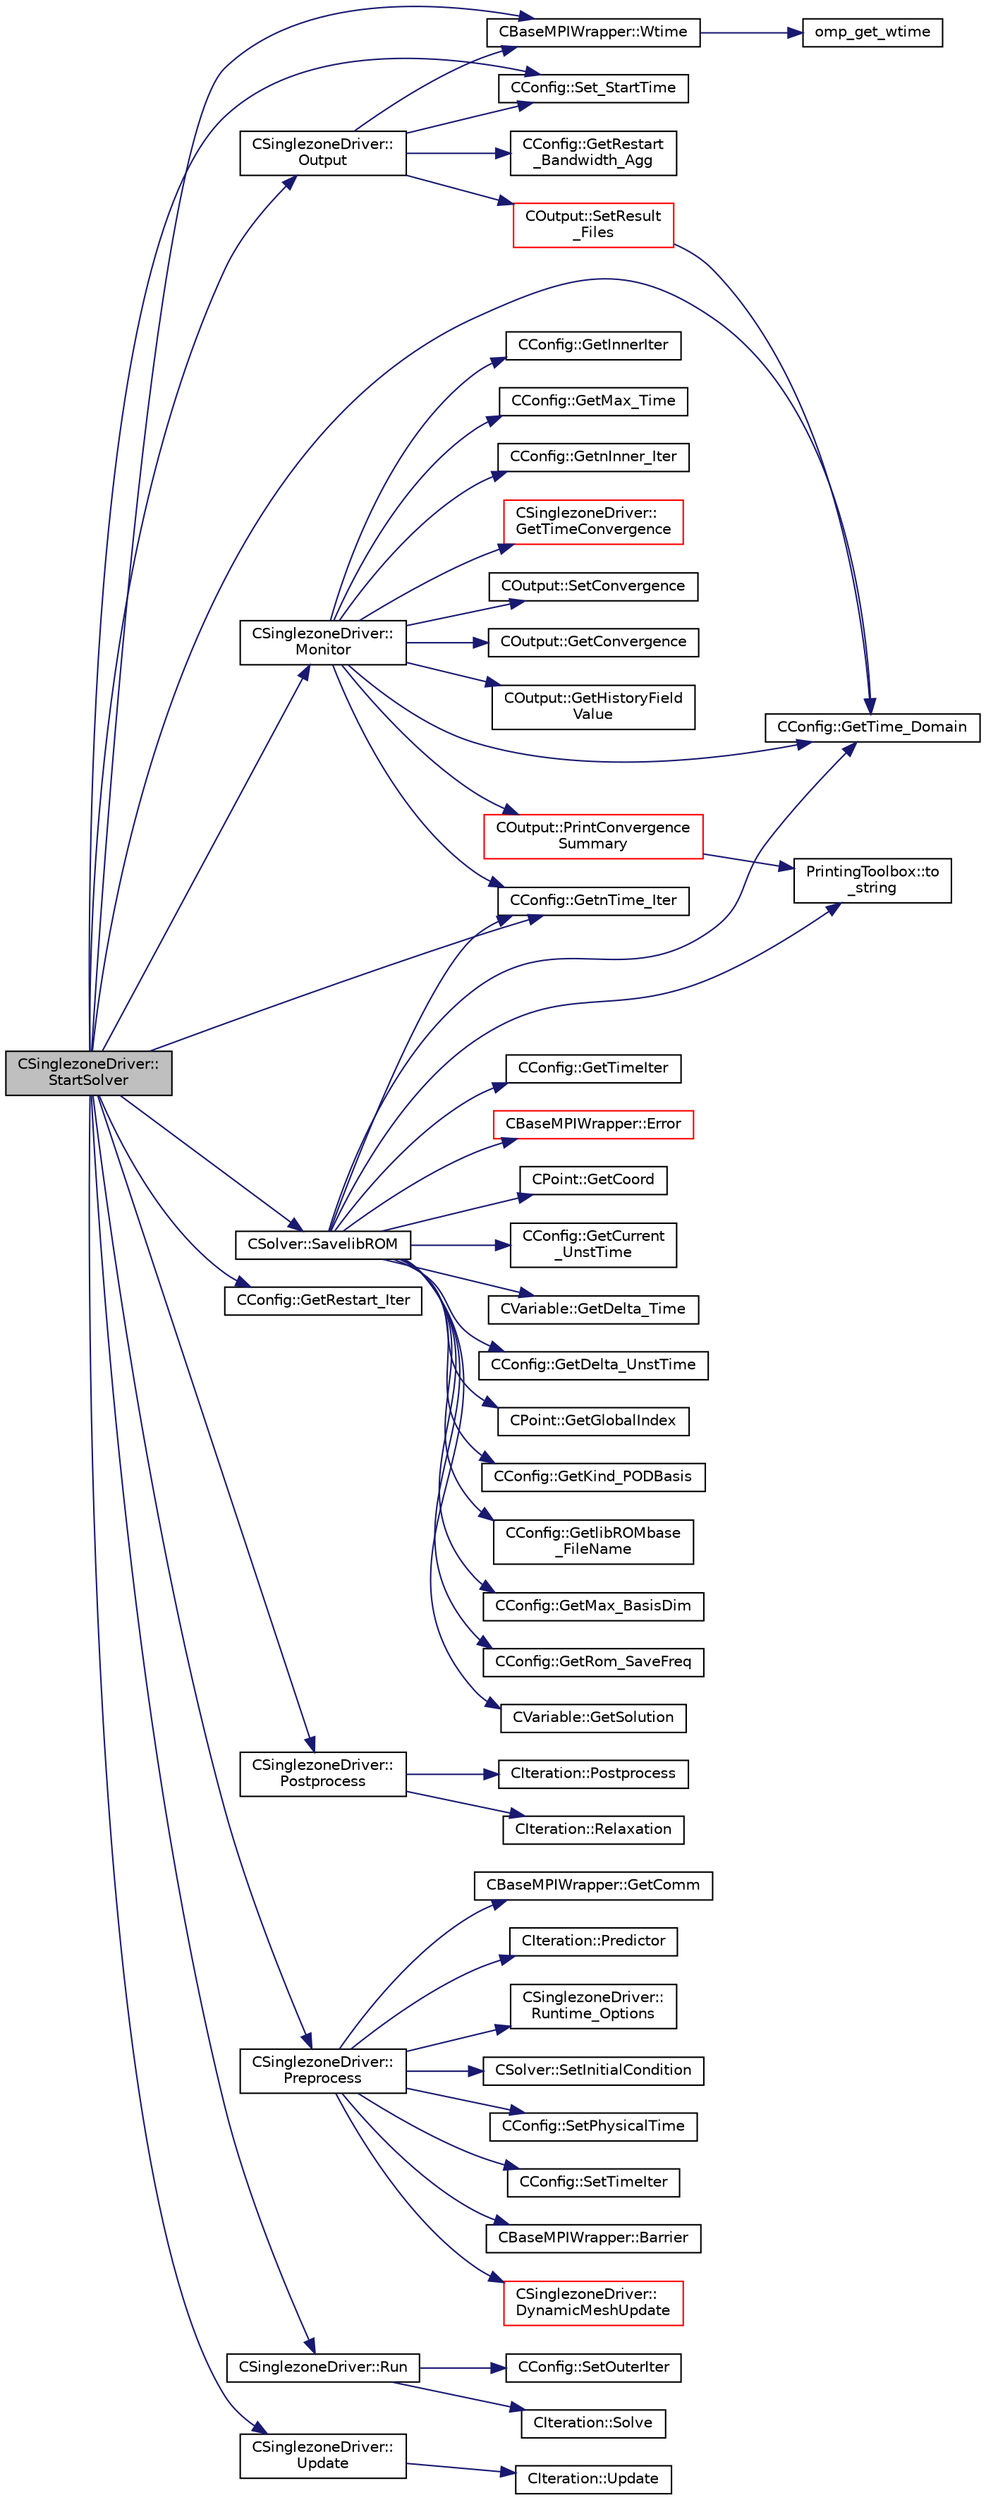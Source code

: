 digraph "CSinglezoneDriver::StartSolver"
{
 // LATEX_PDF_SIZE
  edge [fontname="Helvetica",fontsize="10",labelfontname="Helvetica",labelfontsize="10"];
  node [fontname="Helvetica",fontsize="10",shape=record];
  rankdir="LR";
  Node1 [label="CSinglezoneDriver::\lStartSolver",height=0.2,width=0.4,color="black", fillcolor="grey75", style="filled", fontcolor="black",tooltip="[Overload] Launch the computation for single-zone problems."];
  Node1 -> Node2 [color="midnightblue",fontsize="10",style="solid",fontname="Helvetica"];
  Node2 [label="CConfig::GetnTime_Iter",height=0.2,width=0.4,color="black", fillcolor="white", style="filled",URL="$classCConfig.html#a22b101932c391aea5173975130f488fd",tooltip="Get the number of time iterations."];
  Node1 -> Node3 [color="midnightblue",fontsize="10",style="solid",fontname="Helvetica"];
  Node3 [label="CConfig::GetRestart_Iter",height=0.2,width=0.4,color="black", fillcolor="white", style="filled",URL="$classCConfig.html#aeca467e3a7c02d72b28ade957614035c",tooltip="Get the restart iteration."];
  Node1 -> Node4 [color="midnightblue",fontsize="10",style="solid",fontname="Helvetica"];
  Node4 [label="CConfig::GetTime_Domain",height=0.2,width=0.4,color="black", fillcolor="white", style="filled",URL="$classCConfig.html#a85d2e3cf43b77c63642c40c235b853f3",tooltip="Check if the multizone problem is solved for time domain."];
  Node1 -> Node5 [color="midnightblue",fontsize="10",style="solid",fontname="Helvetica"];
  Node5 [label="CSinglezoneDriver::\lMonitor",height=0.2,width=0.4,color="black", fillcolor="white", style="filled",URL="$classCSinglezoneDriver.html#a3484ba9d87df5affdc2ac0f22004ff58",tooltip="Monitor."];
  Node5 -> Node6 [color="midnightblue",fontsize="10",style="solid",fontname="Helvetica"];
  Node6 [label="COutput::GetConvergence",height=0.2,width=0.4,color="black", fillcolor="white", style="filled",URL="$classCOutput.html#a585498dfa05e2c633f5e556220ce1fa2",tooltip="Get convergence of the problem."];
  Node5 -> Node7 [color="midnightblue",fontsize="10",style="solid",fontname="Helvetica"];
  Node7 [label="COutput::GetHistoryField\lValue",height=0.2,width=0.4,color="black", fillcolor="white", style="filled",URL="$classCOutput.html#a249a132836f70f168631f14b09a8802b",tooltip="Get the value of particular history output field."];
  Node5 -> Node8 [color="midnightblue",fontsize="10",style="solid",fontname="Helvetica"];
  Node8 [label="CConfig::GetInnerIter",height=0.2,width=0.4,color="black", fillcolor="white", style="filled",URL="$classCConfig.html#a079a90396222697f01e0c365285c915d",tooltip="Get the current FSI iteration number."];
  Node5 -> Node9 [color="midnightblue",fontsize="10",style="solid",fontname="Helvetica"];
  Node9 [label="CConfig::GetMax_Time",height=0.2,width=0.4,color="black", fillcolor="white", style="filled",URL="$classCConfig.html#a24e3e69ee06afc40e125bbb7a3000105",tooltip="Get the maximum simulation time for time-domain problems."];
  Node5 -> Node10 [color="midnightblue",fontsize="10",style="solid",fontname="Helvetica"];
  Node10 [label="CConfig::GetnInner_Iter",height=0.2,width=0.4,color="black", fillcolor="white", style="filled",URL="$classCConfig.html#a096cf3c68234d10476425acf40a7bf40",tooltip="Get the number of inner iterations."];
  Node5 -> Node2 [color="midnightblue",fontsize="10",style="solid",fontname="Helvetica"];
  Node5 -> Node4 [color="midnightblue",fontsize="10",style="solid",fontname="Helvetica"];
  Node5 -> Node11 [color="midnightblue",fontsize="10",style="solid",fontname="Helvetica"];
  Node11 [label="CSinglezoneDriver::\lGetTimeConvergence",height=0.2,width=0.4,color="red", fillcolor="white", style="filled",URL="$classCSinglezoneDriver.html#a39da3ed78eb1cd619d5e40cd56b3c977",tooltip="Returns whether all specified windowed-time-averaged ouputs have been converged."];
  Node5 -> Node14 [color="midnightblue",fontsize="10",style="solid",fontname="Helvetica"];
  Node14 [label="COutput::PrintConvergence\lSummary",height=0.2,width=0.4,color="red", fillcolor="white", style="filled",URL="$classCOutput.html#a383bf46bc29c7719974a59b3213b2ad3",tooltip="Print a summary of the convergence to screen."];
  Node14 -> Node19 [color="midnightblue",fontsize="10",style="solid",fontname="Helvetica"];
  Node19 [label="PrintingToolbox::to\l_string",height=0.2,width=0.4,color="black", fillcolor="white", style="filled",URL="$namespacePrintingToolbox.html#a382f3911ccba468c241c530ae0c78b63",tooltip=" "];
  Node5 -> Node20 [color="midnightblue",fontsize="10",style="solid",fontname="Helvetica"];
  Node20 [label="COutput::SetConvergence",height=0.2,width=0.4,color="black", fillcolor="white", style="filled",URL="$classCOutput.html#aec299bbb1665a4dc3d787156dadc4e56",tooltip="Set the value of the convergence flag."];
  Node1 -> Node21 [color="midnightblue",fontsize="10",style="solid",fontname="Helvetica"];
  Node21 [label="CSinglezoneDriver::\lOutput",height=0.2,width=0.4,color="black", fillcolor="white", style="filled",URL="$classCSinglezoneDriver.html#a99b702e93a12b46a3d851cf1d970c6d5",tooltip="Output the solution in solution file."];
  Node21 -> Node22 [color="midnightblue",fontsize="10",style="solid",fontname="Helvetica"];
  Node22 [label="CConfig::GetRestart\l_Bandwidth_Agg",height=0.2,width=0.4,color="black", fillcolor="white", style="filled",URL="$classCConfig.html#a60b72ebe49a6d318584944af24435989",tooltip="Set the sum of the bandwidth for writing binary restarts (to be averaged later)."];
  Node21 -> Node23 [color="midnightblue",fontsize="10",style="solid",fontname="Helvetica"];
  Node23 [label="CConfig::Set_StartTime",height=0.2,width=0.4,color="black", fillcolor="white", style="filled",URL="$classCConfig.html#aedf3896a475f7729d217dfe27f6da3e8",tooltip="Set the start time to track a phase of the code (preprocessing, compute, output)."];
  Node21 -> Node24 [color="midnightblue",fontsize="10",style="solid",fontname="Helvetica"];
  Node24 [label="COutput::SetResult\l_Files",height=0.2,width=0.4,color="red", fillcolor="white", style="filled",URL="$classCOutput.html#a8cae0e94e8769f55d5865df600acbc2f",tooltip="Loop through all requested output files and write the volume output data."];
  Node24 -> Node4 [color="midnightblue",fontsize="10",style="solid",fontname="Helvetica"];
  Node21 -> Node85 [color="midnightblue",fontsize="10",style="solid",fontname="Helvetica"];
  Node85 [label="CBaseMPIWrapper::Wtime",height=0.2,width=0.4,color="black", fillcolor="white", style="filled",URL="$classCBaseMPIWrapper.html#adcf32aa628d4b515e8835bc5c56fbf08",tooltip=" "];
  Node85 -> Node86 [color="midnightblue",fontsize="10",style="solid",fontname="Helvetica"];
  Node86 [label="omp_get_wtime",height=0.2,width=0.4,color="black", fillcolor="white", style="filled",URL="$omp__structure_8hpp.html#a649bd48ab038a72108f11f5a85316266",tooltip="Return the wall time."];
  Node1 -> Node95 [color="midnightblue",fontsize="10",style="solid",fontname="Helvetica"];
  Node95 [label="CSinglezoneDriver::\lPostprocess",height=0.2,width=0.4,color="black", fillcolor="white", style="filled",URL="$classCSinglezoneDriver.html#ab403dc50cbc8099591607ea08b4cb87d",tooltip="Postprocess the iteration for ZONE_0."];
  Node95 -> Node96 [color="midnightblue",fontsize="10",style="solid",fontname="Helvetica"];
  Node96 [label="CIteration::Postprocess",height=0.2,width=0.4,color="black", fillcolor="white", style="filled",URL="$classCIteration.html#ad306d277e9a09f6e6c6d08590aa234a6",tooltip="A virtual member."];
  Node95 -> Node97 [color="midnightblue",fontsize="10",style="solid",fontname="Helvetica"];
  Node97 [label="CIteration::Relaxation",height=0.2,width=0.4,color="black", fillcolor="white", style="filled",URL="$classCIteration.html#adccb8642ef9b0a8fa4ddceb03ea83b23",tooltip="A virtual member."];
  Node1 -> Node98 [color="midnightblue",fontsize="10",style="solid",fontname="Helvetica"];
  Node98 [label="CSinglezoneDriver::\lPreprocess",height=0.2,width=0.4,color="black", fillcolor="white", style="filled",URL="$classCSinglezoneDriver.html#a0b2c8c9b257915d6b19d72014f3bb82a",tooltip="Preprocess the single-zone iteration."];
  Node98 -> Node99 [color="midnightblue",fontsize="10",style="solid",fontname="Helvetica"];
  Node99 [label="CBaseMPIWrapper::Barrier",height=0.2,width=0.4,color="black", fillcolor="white", style="filled",URL="$classCBaseMPIWrapper.html#a33bad5506b8315fde26c1f31a42ce97c",tooltip=" "];
  Node98 -> Node100 [color="midnightblue",fontsize="10",style="solid",fontname="Helvetica"];
  Node100 [label="CSinglezoneDriver::\lDynamicMeshUpdate",height=0.2,width=0.4,color="red", fillcolor="white", style="filled",URL="$classCSinglezoneDriver.html#a2f88f82c3b958d60452d5513daf5c128",tooltip="Perform a dynamic mesh deformation, included grid velocity computation and the update of the multigri..."];
  Node98 -> Node42 [color="midnightblue",fontsize="10",style="solid",fontname="Helvetica"];
  Node42 [label="CBaseMPIWrapper::GetComm",height=0.2,width=0.4,color="black", fillcolor="white", style="filled",URL="$classCBaseMPIWrapper.html#a8154391fc3522954802889d81d4ef5da",tooltip=" "];
  Node98 -> Node278 [color="midnightblue",fontsize="10",style="solid",fontname="Helvetica"];
  Node278 [label="CIteration::Predictor",height=0.2,width=0.4,color="black", fillcolor="white", style="filled",URL="$classCIteration.html#aa0308bf6661e0a8917402bc3764b69de",tooltip="A virtual member."];
  Node98 -> Node279 [color="midnightblue",fontsize="10",style="solid",fontname="Helvetica"];
  Node279 [label="CSinglezoneDriver::\lRuntime_Options",height=0.2,width=0.4,color="black", fillcolor="white", style="filled",URL="$classCSinglezoneDriver.html#a98e511508390bd9008e94ae60382b500",tooltip="Runtime_Parsing."];
  Node98 -> Node280 [color="midnightblue",fontsize="10",style="solid",fontname="Helvetica"];
  Node280 [label="CSolver::SetInitialCondition",height=0.2,width=0.4,color="black", fillcolor="white", style="filled",URL="$classCSolver.html#aec7ef8ebdebff4bfabcfdd1a36626173",tooltip="A virtual member."];
  Node98 -> Node281 [color="midnightblue",fontsize="10",style="solid",fontname="Helvetica"];
  Node281 [label="CConfig::SetPhysicalTime",height=0.2,width=0.4,color="black", fillcolor="white", style="filled",URL="$classCConfig.html#a40da15666c94c59c6dff1ecda6f388fd",tooltip="Set the current physical time."];
  Node98 -> Node282 [color="midnightblue",fontsize="10",style="solid",fontname="Helvetica"];
  Node282 [label="CConfig::SetTimeIter",height=0.2,width=0.4,color="black", fillcolor="white", style="filled",URL="$classCConfig.html#adacd509eaa7fb19fd3d89a9c6a51222e",tooltip="Set the current time iteration number."];
  Node1 -> Node283 [color="midnightblue",fontsize="10",style="solid",fontname="Helvetica"];
  Node283 [label="CSinglezoneDriver::Run",height=0.2,width=0.4,color="black", fillcolor="white", style="filled",URL="$classCSinglezoneDriver.html#ade67206765d245e6ba18ff4397b9d45a",tooltip="Run the iteration for ZONE_0."];
  Node283 -> Node284 [color="midnightblue",fontsize="10",style="solid",fontname="Helvetica"];
  Node284 [label="CConfig::SetOuterIter",height=0.2,width=0.4,color="black", fillcolor="white", style="filled",URL="$classCConfig.html#a83b944512ee75c2997399e9ab39bd2db",tooltip="Set the current FSI iteration number."];
  Node283 -> Node285 [color="midnightblue",fontsize="10",style="solid",fontname="Helvetica"];
  Node285 [label="CIteration::Solve",height=0.2,width=0.4,color="black", fillcolor="white", style="filled",URL="$classCIteration.html#a7a488d5abc45605b48e728cebe446bfa",tooltip="A virtual member."];
  Node1 -> Node286 [color="midnightblue",fontsize="10",style="solid",fontname="Helvetica"];
  Node286 [label="CSolver::SavelibROM",height=0.2,width=0.4,color="black", fillcolor="white", style="filled",URL="$classCSolver.html#a5c6ae872b5da014804302cc437944314",tooltip="Save snapshot or POD data using libROM."];
  Node286 -> Node51 [color="midnightblue",fontsize="10",style="solid",fontname="Helvetica"];
  Node51 [label="CBaseMPIWrapper::Error",height=0.2,width=0.4,color="red", fillcolor="white", style="filled",URL="$classCBaseMPIWrapper.html#a04457c47629bda56704e6a8804833eeb",tooltip=" "];
  Node286 -> Node113 [color="midnightblue",fontsize="10",style="solid",fontname="Helvetica"];
  Node113 [label="CPoint::GetCoord",height=0.2,width=0.4,color="black", fillcolor="white", style="filled",URL="$classCPoint.html#ab16c29dd03911529cd73bf467c313179",tooltip="Get the coordinates dor the control volume."];
  Node286 -> Node287 [color="midnightblue",fontsize="10",style="solid",fontname="Helvetica"];
  Node287 [label="CConfig::GetCurrent\l_UnstTime",height=0.2,width=0.4,color="black", fillcolor="white", style="filled",URL="$classCConfig.html#a346df15c684f92fb44350fa3bc944c03",tooltip="If we are performing an unsteady simulation, this is the value of current time."];
  Node286 -> Node288 [color="midnightblue",fontsize="10",style="solid",fontname="Helvetica"];
  Node288 [label="CVariable::GetDelta_Time",height=0.2,width=0.4,color="black", fillcolor="white", style="filled",URL="$classCVariable.html#aef3ea2cd0a87d55835bb2bd332678489",tooltip="Get the value of the time step."];
  Node286 -> Node289 [color="midnightblue",fontsize="10",style="solid",fontname="Helvetica"];
  Node289 [label="CConfig::GetDelta_UnstTime",height=0.2,width=0.4,color="black", fillcolor="white", style="filled",URL="$classCConfig.html#a95f12a968f4553caf9bea4576fbf5812",tooltip="If we are prforming an unsteady simulation, there is only one value of the time step for the complete..."];
  Node286 -> Node182 [color="midnightblue",fontsize="10",style="solid",fontname="Helvetica"];
  Node182 [label="CPoint::GetGlobalIndex",height=0.2,width=0.4,color="black", fillcolor="white", style="filled",URL="$classCPoint.html#a8a53865a92d645b1b74c4d817b4aae10",tooltip="Get the global index in a parallel computation."];
  Node286 -> Node290 [color="midnightblue",fontsize="10",style="solid",fontname="Helvetica"];
  Node290 [label="CConfig::GetKind_PODBasis",height=0.2,width=0.4,color="black", fillcolor="white", style="filled",URL="$classCConfig.html#a31d250546299b410d1961320534e8946",tooltip="Static or incremental toggle for POD basis generation type."];
  Node286 -> Node291 [color="midnightblue",fontsize="10",style="solid",fontname="Helvetica"];
  Node291 [label="CConfig::GetlibROMbase\l_FileName",height=0.2,width=0.4,color="black", fillcolor="white", style="filled",URL="$classCConfig.html#a3ba2b7f73e3368a46e1739a97e15bca0",tooltip="Get the name of the file for libROM to save."];
  Node286 -> Node292 [color="midnightblue",fontsize="10",style="solid",fontname="Helvetica"];
  Node292 [label="CConfig::GetMax_BasisDim",height=0.2,width=0.4,color="black", fillcolor="white", style="filled",URL="$classCConfig.html#a31230090ac33391ff2831a44d77d7d51",tooltip="Get maximum number of POD basis dimensions (default: 100)."];
  Node286 -> Node2 [color="midnightblue",fontsize="10",style="solid",fontname="Helvetica"];
  Node286 -> Node293 [color="midnightblue",fontsize="10",style="solid",fontname="Helvetica"];
  Node293 [label="CConfig::GetRom_SaveFreq",height=0.2,width=0.4,color="black", fillcolor="white", style="filled",URL="$classCConfig.html#ac224d80c30075515cca8c460d945c9dc",tooltip="Get frequency of unsteady time steps to save (default: 1)."];
  Node286 -> Node294 [color="midnightblue",fontsize="10",style="solid",fontname="Helvetica"];
  Node294 [label="CVariable::GetSolution",height=0.2,width=0.4,color="black", fillcolor="white", style="filled",URL="$classCVariable.html#a261483e39c23c1de7cb9aea7e917c121",tooltip="Get the solution."];
  Node286 -> Node4 [color="midnightblue",fontsize="10",style="solid",fontname="Helvetica"];
  Node286 -> Node295 [color="midnightblue",fontsize="10",style="solid",fontname="Helvetica"];
  Node295 [label="CConfig::GetTimeIter",height=0.2,width=0.4,color="black", fillcolor="white", style="filled",URL="$classCConfig.html#aec6051895c2e4f593a5c245104548b78",tooltip="Get the current time iteration number."];
  Node286 -> Node19 [color="midnightblue",fontsize="10",style="solid",fontname="Helvetica"];
  Node1 -> Node23 [color="midnightblue",fontsize="10",style="solid",fontname="Helvetica"];
  Node1 -> Node296 [color="midnightblue",fontsize="10",style="solid",fontname="Helvetica"];
  Node296 [label="CSinglezoneDriver::\lUpdate",height=0.2,width=0.4,color="black", fillcolor="white", style="filled",URL="$classCSinglezoneDriver.html#a074e08df18e5d89f1b98ea800156e133",tooltip="Update the dual-time solution within multiple zones."];
  Node296 -> Node297 [color="midnightblue",fontsize="10",style="solid",fontname="Helvetica"];
  Node297 [label="CIteration::Update",height=0.2,width=0.4,color="black", fillcolor="white", style="filled",URL="$classCIteration.html#a260de149dc3e6e94868fc5153f19d747",tooltip="A virtual member."];
  Node1 -> Node85 [color="midnightblue",fontsize="10",style="solid",fontname="Helvetica"];
}
